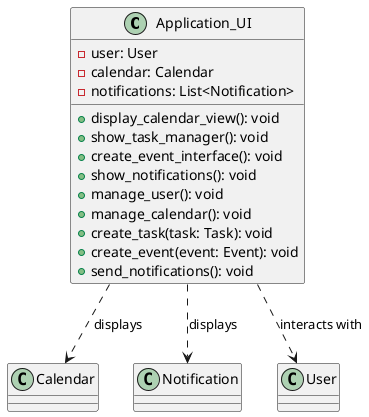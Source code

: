 @startuml

class Application_UI {
  -user: User
  -calendar: Calendar
  -notifications: List<Notification>
  +display_calendar_view(): void
  +show_task_manager(): void
  +create_event_interface(): void
  +show_notifications(): void
  +manage_user(): void
  +manage_calendar(): void
  +create_task(task: Task): void
  +create_event(event: Event): void
  +send_notifications(): void
}

Application_UI ..> Calendar : "displays"
Application_UI ..> Notification : "displays"
Application_UI ..> User : "interacts with"

@enduml